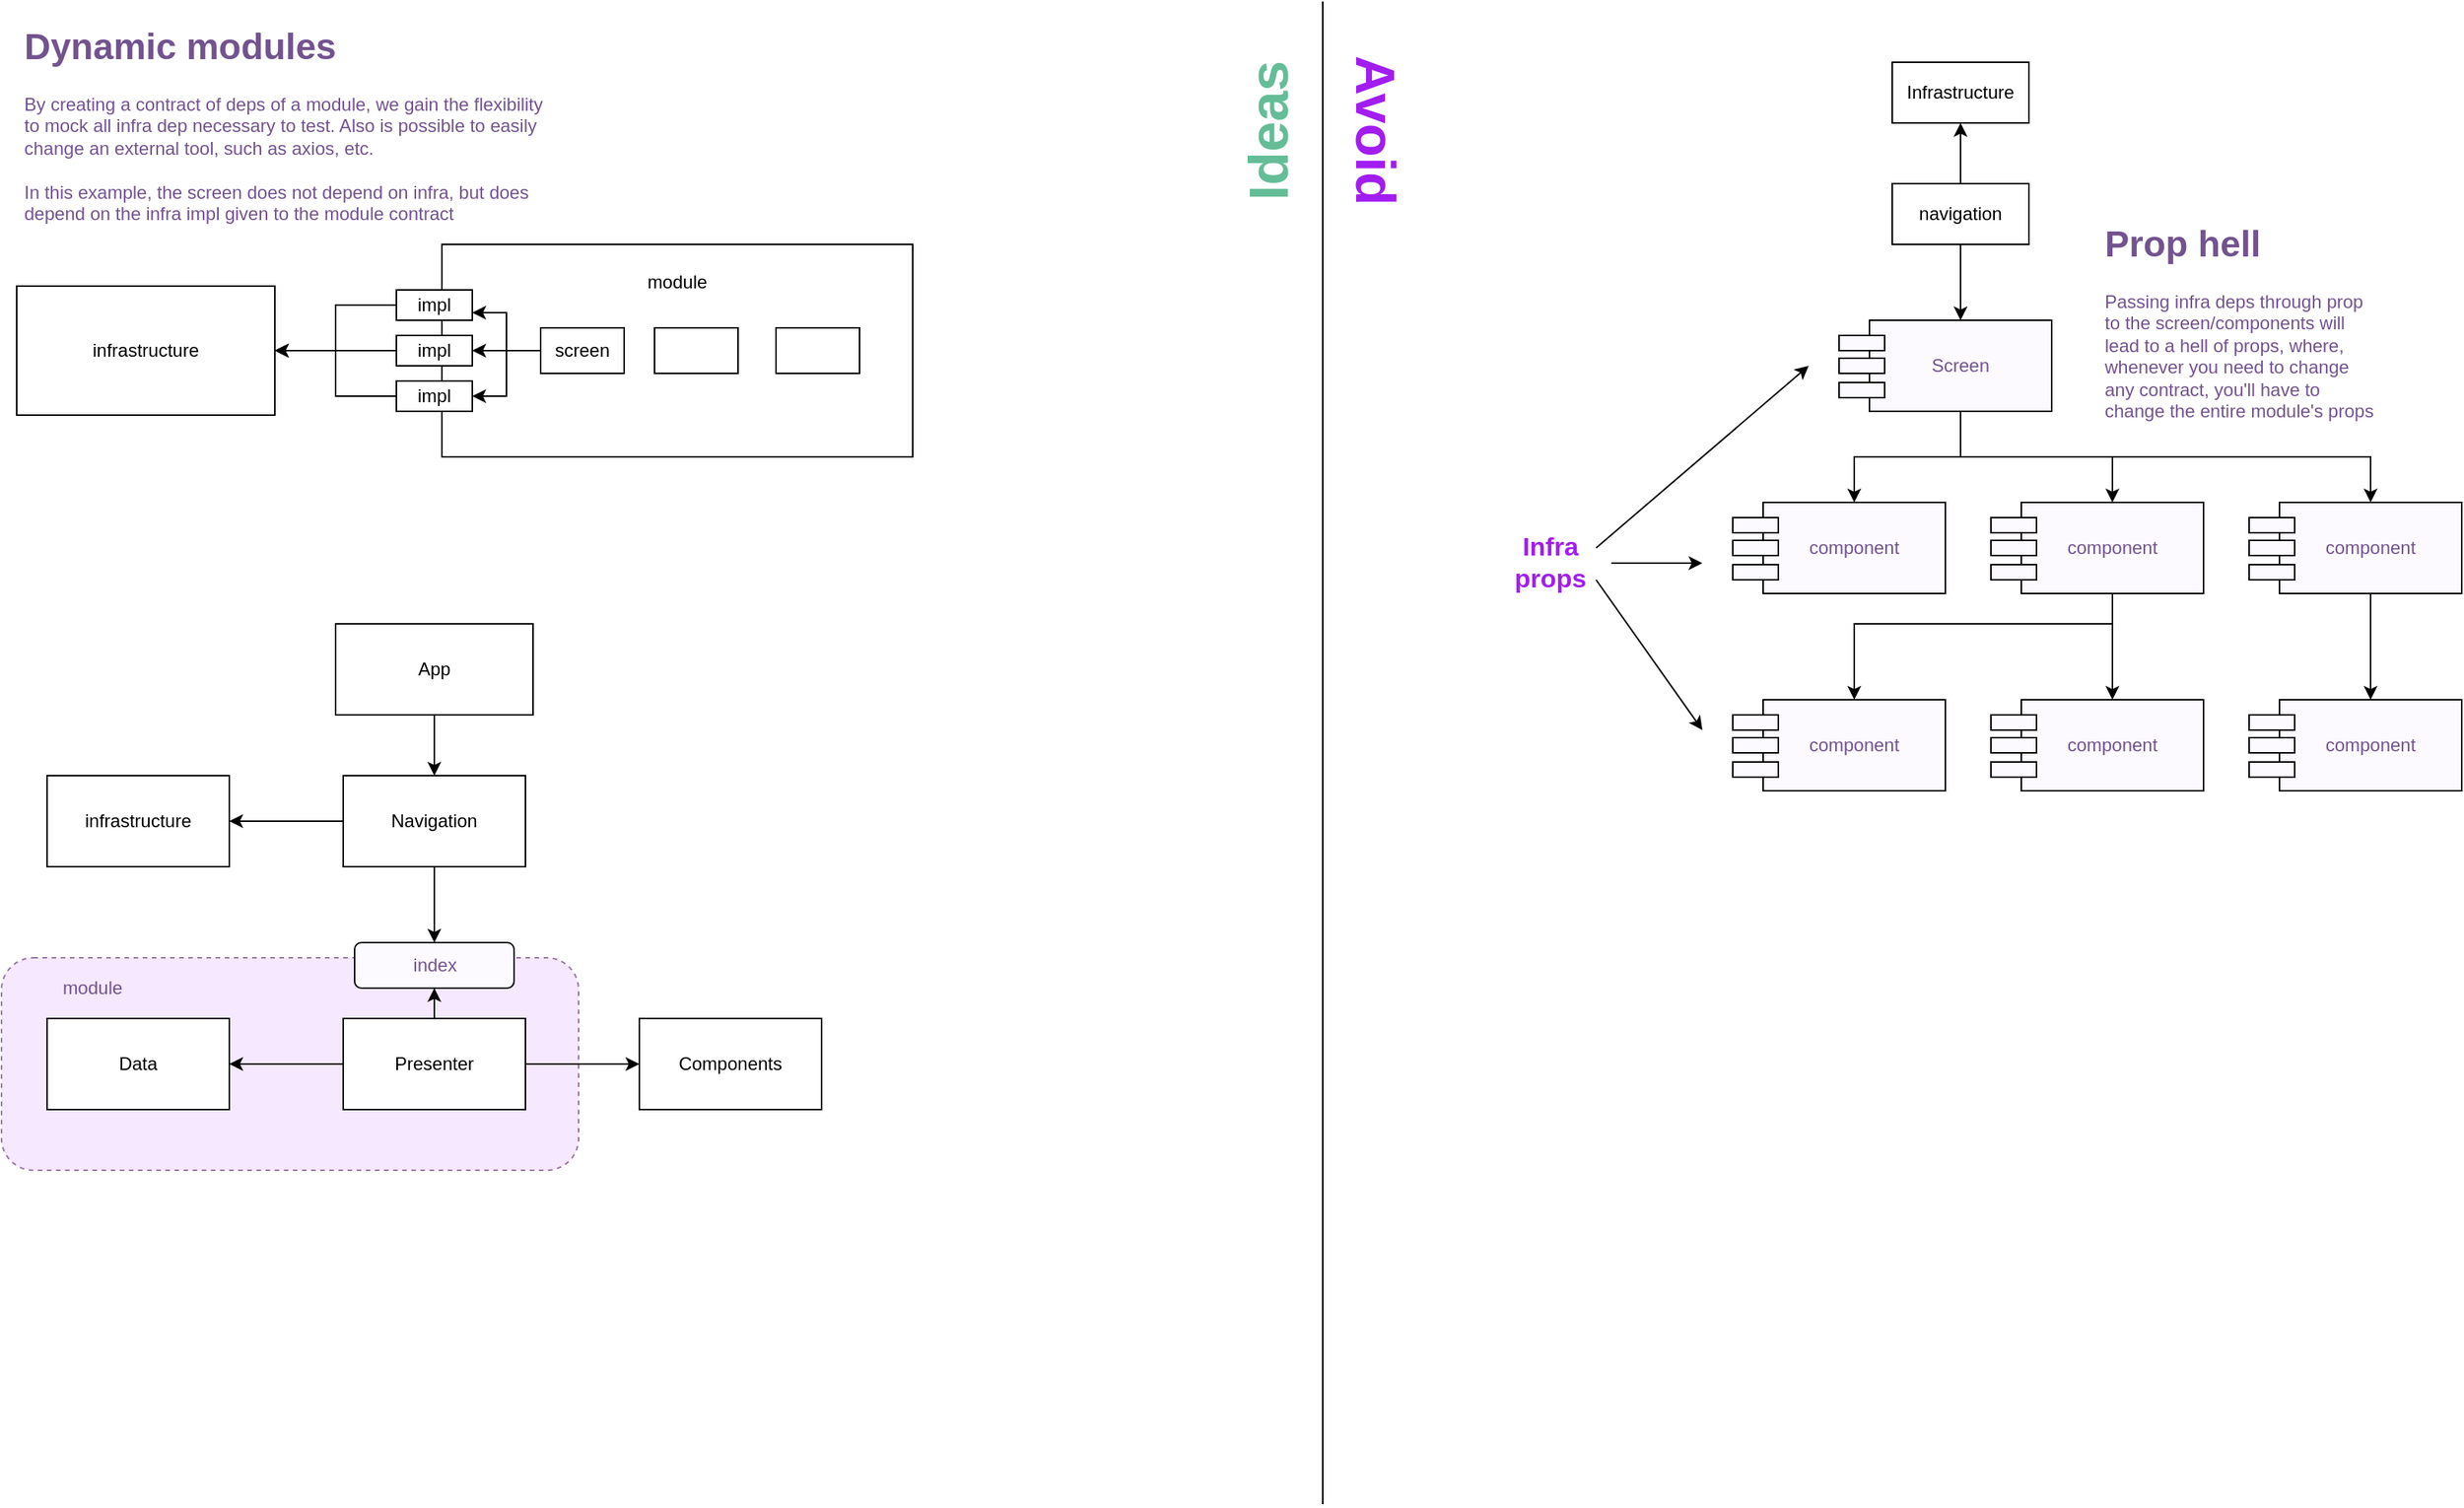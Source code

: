 <mxfile version="20.0.1" type="github"><diagram id="ppiWDXTqYRqQ_bQpaKS8" name="Page-1"><mxGraphModel dx="2585" dy="1385" grid="1" gridSize="10" guides="1" tooltips="1" connect="1" arrows="1" fold="1" page="1" pageScale="1" pageWidth="850" pageHeight="1100" math="0" shadow="0"><root><mxCell id="0"/><mxCell id="1" parent="0"/><mxCell id="yTvsfo2pNaLBSZy_bZnS-36" value="" style="rounded=1;whiteSpace=wrap;html=1;fillColor=#F5E8FF;dashed=1;strokeColor=#9673a6;" parent="1" vertex="1"><mxGeometry x="200" y="660" width="380" height="140" as="geometry"/></mxCell><mxCell id="yTvsfo2pNaLBSZy_bZnS-1" value="Data" style="rounded=0;whiteSpace=wrap;html=1;" parent="1" vertex="1"><mxGeometry x="230" y="700" width="120" height="60" as="geometry"/></mxCell><mxCell id="yTvsfo2pNaLBSZy_bZnS-9" style="edgeStyle=orthogonalEdgeStyle;rounded=0;orthogonalLoop=1;jettySize=auto;html=1;entryX=1;entryY=0.5;entryDx=0;entryDy=0;" parent="1" source="yTvsfo2pNaLBSZy_bZnS-4" target="yTvsfo2pNaLBSZy_bZnS-8" edge="1"><mxGeometry relative="1" as="geometry"/></mxCell><mxCell id="yTvsfo2pNaLBSZy_bZnS-41" style="edgeStyle=orthogonalEdgeStyle;rounded=0;orthogonalLoop=1;jettySize=auto;html=1;entryX=0.5;entryY=0;entryDx=0;entryDy=0;fontColor=#73538F;" parent="1" source="yTvsfo2pNaLBSZy_bZnS-4" target="yTvsfo2pNaLBSZy_bZnS-39" edge="1"><mxGeometry relative="1" as="geometry"/></mxCell><mxCell id="yTvsfo2pNaLBSZy_bZnS-4" value="Navigation" style="rounded=0;whiteSpace=wrap;html=1;" parent="1" vertex="1"><mxGeometry x="425" y="540" width="120" height="60" as="geometry"/></mxCell><mxCell id="yTvsfo2pNaLBSZy_bZnS-6" value="Components" style="rounded=0;whiteSpace=wrap;html=1;" parent="1" vertex="1"><mxGeometry x="620" y="700" width="120" height="60" as="geometry"/></mxCell><mxCell id="yTvsfo2pNaLBSZy_bZnS-8" value="infrastructure" style="rounded=0;whiteSpace=wrap;html=1;" parent="1" vertex="1"><mxGeometry x="230" y="540" width="120" height="60" as="geometry"/></mxCell><mxCell id="yTvsfo2pNaLBSZy_bZnS-15" style="edgeStyle=orthogonalEdgeStyle;rounded=0;orthogonalLoop=1;jettySize=auto;html=1;entryX=0;entryY=0.5;entryDx=0;entryDy=0;" parent="1" source="yTvsfo2pNaLBSZy_bZnS-10" target="yTvsfo2pNaLBSZy_bZnS-6" edge="1"><mxGeometry relative="1" as="geometry"/></mxCell><mxCell id="yTvsfo2pNaLBSZy_bZnS-16" style="edgeStyle=orthogonalEdgeStyle;rounded=0;orthogonalLoop=1;jettySize=auto;html=1;entryX=1;entryY=0.5;entryDx=0;entryDy=0;" parent="1" source="yTvsfo2pNaLBSZy_bZnS-10" target="yTvsfo2pNaLBSZy_bZnS-1" edge="1"><mxGeometry relative="1" as="geometry"/></mxCell><mxCell id="yTvsfo2pNaLBSZy_bZnS-40" style="edgeStyle=orthogonalEdgeStyle;rounded=0;orthogonalLoop=1;jettySize=auto;html=1;entryX=0.5;entryY=1;entryDx=0;entryDy=0;fontColor=#73538F;" parent="1" source="yTvsfo2pNaLBSZy_bZnS-10" target="yTvsfo2pNaLBSZy_bZnS-39" edge="1"><mxGeometry relative="1" as="geometry"/></mxCell><mxCell id="yTvsfo2pNaLBSZy_bZnS-10" value="Presenter" style="rounded=0;whiteSpace=wrap;html=1;" parent="1" vertex="1"><mxGeometry x="425" y="700" width="120" height="60" as="geometry"/></mxCell><mxCell id="yTvsfo2pNaLBSZy_bZnS-17" value="" style="rounded=0;whiteSpace=wrap;html=1;" parent="1" vertex="1"><mxGeometry x="490" y="190" width="310" height="140" as="geometry"/></mxCell><mxCell id="yTvsfo2pNaLBSZy_bZnS-29" style="edgeStyle=orthogonalEdgeStyle;rounded=0;orthogonalLoop=1;jettySize=auto;html=1;" parent="1" source="yTvsfo2pNaLBSZy_bZnS-18" target="yTvsfo2pNaLBSZy_bZnS-22" edge="1"><mxGeometry relative="1" as="geometry"/></mxCell><mxCell id="yTvsfo2pNaLBSZy_bZnS-30" style="edgeStyle=orthogonalEdgeStyle;rounded=0;orthogonalLoop=1;jettySize=auto;html=1;entryX=1;entryY=0.75;entryDx=0;entryDy=0;" parent="1" source="yTvsfo2pNaLBSZy_bZnS-18" target="yTvsfo2pNaLBSZy_bZnS-21" edge="1"><mxGeometry relative="1" as="geometry"/></mxCell><mxCell id="yTvsfo2pNaLBSZy_bZnS-31" style="edgeStyle=orthogonalEdgeStyle;rounded=0;orthogonalLoop=1;jettySize=auto;html=1;entryX=1;entryY=0.5;entryDx=0;entryDy=0;" parent="1" source="yTvsfo2pNaLBSZy_bZnS-18" target="yTvsfo2pNaLBSZy_bZnS-23" edge="1"><mxGeometry relative="1" as="geometry"/></mxCell><mxCell id="yTvsfo2pNaLBSZy_bZnS-18" value="screen" style="rounded=0;whiteSpace=wrap;html=1;" parent="1" vertex="1"><mxGeometry x="555" y="245" width="55" height="30" as="geometry"/></mxCell><mxCell id="yTvsfo2pNaLBSZy_bZnS-19" value="" style="rounded=0;whiteSpace=wrap;html=1;" parent="1" vertex="1"><mxGeometry x="630" y="245" width="55" height="30" as="geometry"/></mxCell><mxCell id="yTvsfo2pNaLBSZy_bZnS-20" value="" style="rounded=0;whiteSpace=wrap;html=1;" parent="1" vertex="1"><mxGeometry x="710" y="245" width="55" height="30" as="geometry"/></mxCell><mxCell id="yTvsfo2pNaLBSZy_bZnS-27" style="edgeStyle=orthogonalEdgeStyle;rounded=0;orthogonalLoop=1;jettySize=auto;html=1;" parent="1" source="yTvsfo2pNaLBSZy_bZnS-21" target="yTvsfo2pNaLBSZy_bZnS-25" edge="1"><mxGeometry relative="1" as="geometry"/></mxCell><mxCell id="yTvsfo2pNaLBSZy_bZnS-21" value="impl" style="rounded=0;whiteSpace=wrap;html=1;" parent="1" vertex="1"><mxGeometry x="460" y="220" width="50" height="20" as="geometry"/></mxCell><mxCell id="yTvsfo2pNaLBSZy_bZnS-26" style="edgeStyle=orthogonalEdgeStyle;rounded=0;orthogonalLoop=1;jettySize=auto;html=1;entryX=1;entryY=0.5;entryDx=0;entryDy=0;" parent="1" source="yTvsfo2pNaLBSZy_bZnS-22" target="yTvsfo2pNaLBSZy_bZnS-25" edge="1"><mxGeometry relative="1" as="geometry"/></mxCell><mxCell id="yTvsfo2pNaLBSZy_bZnS-22" value="impl" style="rounded=0;whiteSpace=wrap;html=1;" parent="1" vertex="1"><mxGeometry x="460" y="250" width="50" height="20" as="geometry"/></mxCell><mxCell id="yTvsfo2pNaLBSZy_bZnS-28" style="edgeStyle=orthogonalEdgeStyle;rounded=0;orthogonalLoop=1;jettySize=auto;html=1;" parent="1" source="yTvsfo2pNaLBSZy_bZnS-23" target="yTvsfo2pNaLBSZy_bZnS-25" edge="1"><mxGeometry relative="1" as="geometry"/></mxCell><mxCell id="yTvsfo2pNaLBSZy_bZnS-23" value="impl" style="rounded=0;whiteSpace=wrap;html=1;" parent="1" vertex="1"><mxGeometry x="460" y="280" width="50" height="20" as="geometry"/></mxCell><mxCell id="yTvsfo2pNaLBSZy_bZnS-25" value="infrastructure" style="rounded=0;whiteSpace=wrap;html=1;" parent="1" vertex="1"><mxGeometry x="210" y="217.5" width="170" height="85" as="geometry"/></mxCell><mxCell id="yTvsfo2pNaLBSZy_bZnS-32" value="module" style="text;html=1;strokeColor=none;fillColor=none;align=center;verticalAlign=middle;whiteSpace=wrap;rounded=0;" parent="1" vertex="1"><mxGeometry x="615" y="200" width="60" height="30" as="geometry"/></mxCell><mxCell id="yTvsfo2pNaLBSZy_bZnS-34" style="edgeStyle=orthogonalEdgeStyle;rounded=0;orthogonalLoop=1;jettySize=auto;html=1;entryX=0.5;entryY=0;entryDx=0;entryDy=0;" parent="1" source="yTvsfo2pNaLBSZy_bZnS-33" target="yTvsfo2pNaLBSZy_bZnS-4" edge="1"><mxGeometry relative="1" as="geometry"/></mxCell><mxCell id="yTvsfo2pNaLBSZy_bZnS-33" value="App" style="rounded=0;whiteSpace=wrap;html=1;" parent="1" vertex="1"><mxGeometry x="420" y="440" width="130" height="60" as="geometry"/></mxCell><mxCell id="yTvsfo2pNaLBSZy_bZnS-38" value="module" style="text;html=1;strokeColor=none;fillColor=none;align=center;verticalAlign=middle;whiteSpace=wrap;rounded=0;dashed=1;fontColor=#73538F;" parent="1" vertex="1"><mxGeometry x="230" y="665" width="60" height="30" as="geometry"/></mxCell><mxCell id="yTvsfo2pNaLBSZy_bZnS-39" value="index" style="rounded=1;whiteSpace=wrap;html=1;fontColor=#73538F;strokeColor=default;fillColor=#FCFAFF;" parent="1" vertex="1"><mxGeometry x="432.5" y="650" width="105" height="30" as="geometry"/></mxCell><mxCell id="g2avHEa7kVqgrSLb_vn1-1" value="&lt;h1&gt;Dynamic modules&lt;/h1&gt;&lt;p&gt;By creating a contract of deps of a module, we gain the flexibility to mock all infra dep necessary to test. Also is possible to easily change an external tool, such as axios, etc.&lt;br&gt;&lt;br&gt;In this example, the screen does not depend on infra, but does depend on the infra impl given to the module contract&lt;/p&gt;" style="text;html=1;strokeColor=none;fillColor=none;spacing=5;spacingTop=-20;whiteSpace=wrap;overflow=hidden;rounded=0;fontColor=#73538F;" vertex="1" parent="1"><mxGeometry x="210" y="40" width="350" height="140" as="geometry"/></mxCell><mxCell id="g2avHEa7kVqgrSLb_vn1-4" value="" style="group" vertex="1" connectable="0" parent="1"><mxGeometry x="1190" y="70" width="630" height="480" as="geometry"/></mxCell><mxCell id="yTvsfo2pNaLBSZy_bZnS-42" value="Screen" style="rounded=0;whiteSpace=wrap;html=1;fontColor=#73538F;strokeColor=default;fillColor=#FCFAFF;" parent="g2avHEa7kVqgrSLb_vn1-4" vertex="1"><mxGeometry x="240" y="170" width="120" height="60" as="geometry"/></mxCell><mxCell id="yTvsfo2pNaLBSZy_bZnS-43" value="" style="rounded=0;whiteSpace=wrap;html=1;fontColor=#73538F;strokeColor=default;fillColor=#FCFAFF;" parent="g2avHEa7kVqgrSLb_vn1-4" vertex="1"><mxGeometry x="220" y="180" width="30" height="10" as="geometry"/></mxCell><mxCell id="yTvsfo2pNaLBSZy_bZnS-44" value="" style="rounded=0;whiteSpace=wrap;html=1;fontColor=#73538F;strokeColor=default;fillColor=#FCFAFF;" parent="g2avHEa7kVqgrSLb_vn1-4" vertex="1"><mxGeometry x="220" y="195" width="30" height="10" as="geometry"/></mxCell><mxCell id="yTvsfo2pNaLBSZy_bZnS-45" value="" style="rounded=0;whiteSpace=wrap;html=1;fontColor=#73538F;strokeColor=default;fillColor=#FCFAFF;" parent="g2avHEa7kVqgrSLb_vn1-4" vertex="1"><mxGeometry x="220" y="211" width="30" height="10" as="geometry"/></mxCell><mxCell id="yTvsfo2pNaLBSZy_bZnS-50" value="component" style="rounded=0;whiteSpace=wrap;html=1;fontColor=#73538F;strokeColor=default;fillColor=#FCFAFF;" parent="g2avHEa7kVqgrSLb_vn1-4" vertex="1"><mxGeometry x="170" y="290" width="120" height="60" as="geometry"/></mxCell><mxCell id="yTvsfo2pNaLBSZy_bZnS-74" style="edgeStyle=orthogonalEdgeStyle;rounded=0;orthogonalLoop=1;jettySize=auto;html=1;entryX=0.5;entryY=0;entryDx=0;entryDy=0;fontColor=#73538F;" parent="g2avHEa7kVqgrSLb_vn1-4" source="yTvsfo2pNaLBSZy_bZnS-42" target="yTvsfo2pNaLBSZy_bZnS-50" edge="1"><mxGeometry relative="1" as="geometry"/></mxCell><mxCell id="yTvsfo2pNaLBSZy_bZnS-51" value="" style="rounded=0;whiteSpace=wrap;html=1;fontColor=#73538F;strokeColor=default;fillColor=#FCFAFF;" parent="g2avHEa7kVqgrSLb_vn1-4" vertex="1"><mxGeometry x="150" y="300" width="30" height="10" as="geometry"/></mxCell><mxCell id="yTvsfo2pNaLBSZy_bZnS-52" value="" style="rounded=0;whiteSpace=wrap;html=1;fontColor=#73538F;strokeColor=default;fillColor=#FCFAFF;" parent="g2avHEa7kVqgrSLb_vn1-4" vertex="1"><mxGeometry x="150" y="315" width="30" height="10" as="geometry"/></mxCell><mxCell id="yTvsfo2pNaLBSZy_bZnS-53" value="" style="rounded=0;whiteSpace=wrap;html=1;fontColor=#73538F;strokeColor=default;fillColor=#FCFAFF;" parent="g2avHEa7kVqgrSLb_vn1-4" vertex="1"><mxGeometry x="150" y="331" width="30" height="10" as="geometry"/></mxCell><mxCell id="yTvsfo2pNaLBSZy_bZnS-54" value="component" style="rounded=0;whiteSpace=wrap;html=1;fontColor=#73538F;strokeColor=default;fillColor=#FCFAFF;" parent="g2avHEa7kVqgrSLb_vn1-4" vertex="1"><mxGeometry x="340" y="290" width="120" height="60" as="geometry"/></mxCell><mxCell id="yTvsfo2pNaLBSZy_bZnS-75" style="edgeStyle=orthogonalEdgeStyle;rounded=0;orthogonalLoop=1;jettySize=auto;html=1;fontColor=#73538F;" parent="g2avHEa7kVqgrSLb_vn1-4" source="yTvsfo2pNaLBSZy_bZnS-42" target="yTvsfo2pNaLBSZy_bZnS-54" edge="1"><mxGeometry relative="1" as="geometry"><Array as="points"><mxPoint x="300" y="260"/><mxPoint x="400" y="260"/></Array></mxGeometry></mxCell><mxCell id="yTvsfo2pNaLBSZy_bZnS-55" value="" style="rounded=0;whiteSpace=wrap;html=1;fontColor=#73538F;strokeColor=default;fillColor=#FCFAFF;" parent="g2avHEa7kVqgrSLb_vn1-4" vertex="1"><mxGeometry x="320" y="300" width="30" height="10" as="geometry"/></mxCell><mxCell id="yTvsfo2pNaLBSZy_bZnS-56" value="" style="rounded=0;whiteSpace=wrap;html=1;fontColor=#73538F;strokeColor=default;fillColor=#FCFAFF;" parent="g2avHEa7kVqgrSLb_vn1-4" vertex="1"><mxGeometry x="320" y="315" width="30" height="10" as="geometry"/></mxCell><mxCell id="yTvsfo2pNaLBSZy_bZnS-57" value="" style="rounded=0;whiteSpace=wrap;html=1;fontColor=#73538F;strokeColor=default;fillColor=#FCFAFF;" parent="g2avHEa7kVqgrSLb_vn1-4" vertex="1"><mxGeometry x="320" y="331" width="30" height="10" as="geometry"/></mxCell><mxCell id="yTvsfo2pNaLBSZy_bZnS-58" value="component" style="rounded=0;whiteSpace=wrap;html=1;fontColor=#73538F;strokeColor=default;fillColor=#FCFAFF;" parent="g2avHEa7kVqgrSLb_vn1-4" vertex="1"><mxGeometry x="510" y="290" width="120" height="60" as="geometry"/></mxCell><mxCell id="yTvsfo2pNaLBSZy_bZnS-76" style="edgeStyle=orthogonalEdgeStyle;rounded=0;orthogonalLoop=1;jettySize=auto;html=1;entryX=0.5;entryY=0;entryDx=0;entryDy=0;fontColor=#73538F;" parent="g2avHEa7kVqgrSLb_vn1-4" source="yTvsfo2pNaLBSZy_bZnS-42" target="yTvsfo2pNaLBSZy_bZnS-58" edge="1"><mxGeometry relative="1" as="geometry"><Array as="points"><mxPoint x="300" y="260"/><mxPoint x="570" y="260"/></Array></mxGeometry></mxCell><mxCell id="yTvsfo2pNaLBSZy_bZnS-59" value="" style="rounded=0;whiteSpace=wrap;html=1;fontColor=#73538F;strokeColor=default;fillColor=#FCFAFF;" parent="g2avHEa7kVqgrSLb_vn1-4" vertex="1"><mxGeometry x="490" y="300" width="30" height="10" as="geometry"/></mxCell><mxCell id="yTvsfo2pNaLBSZy_bZnS-60" value="" style="rounded=0;whiteSpace=wrap;html=1;fontColor=#73538F;strokeColor=default;fillColor=#FCFAFF;" parent="g2avHEa7kVqgrSLb_vn1-4" vertex="1"><mxGeometry x="490" y="315" width="30" height="10" as="geometry"/></mxCell><mxCell id="yTvsfo2pNaLBSZy_bZnS-61" value="" style="rounded=0;whiteSpace=wrap;html=1;fontColor=#73538F;strokeColor=default;fillColor=#FCFAFF;" parent="g2avHEa7kVqgrSLb_vn1-4" vertex="1"><mxGeometry x="490" y="331" width="30" height="10" as="geometry"/></mxCell><mxCell id="yTvsfo2pNaLBSZy_bZnS-62" value="component" style="rounded=0;whiteSpace=wrap;html=1;fontColor=#73538F;strokeColor=default;fillColor=#FCFAFF;" parent="g2avHEa7kVqgrSLb_vn1-4" vertex="1"><mxGeometry x="170" y="420" width="120" height="60" as="geometry"/></mxCell><mxCell id="yTvsfo2pNaLBSZy_bZnS-77" style="edgeStyle=orthogonalEdgeStyle;rounded=0;orthogonalLoop=1;jettySize=auto;html=1;entryX=0.5;entryY=0;entryDx=0;entryDy=0;fontColor=#73538F;" parent="g2avHEa7kVqgrSLb_vn1-4" source="yTvsfo2pNaLBSZy_bZnS-54" target="yTvsfo2pNaLBSZy_bZnS-62" edge="1"><mxGeometry relative="1" as="geometry"><Array as="points"><mxPoint x="400" y="370"/><mxPoint x="230" y="370"/></Array></mxGeometry></mxCell><mxCell id="yTvsfo2pNaLBSZy_bZnS-63" value="" style="rounded=0;whiteSpace=wrap;html=1;fontColor=#73538F;strokeColor=default;fillColor=#FCFAFF;" parent="g2avHEa7kVqgrSLb_vn1-4" vertex="1"><mxGeometry x="150" y="430" width="30" height="10" as="geometry"/></mxCell><mxCell id="yTvsfo2pNaLBSZy_bZnS-64" value="" style="rounded=0;whiteSpace=wrap;html=1;fontColor=#73538F;strokeColor=default;fillColor=#FCFAFF;" parent="g2avHEa7kVqgrSLb_vn1-4" vertex="1"><mxGeometry x="150" y="445" width="30" height="10" as="geometry"/></mxCell><mxCell id="yTvsfo2pNaLBSZy_bZnS-65" value="" style="rounded=0;whiteSpace=wrap;html=1;fontColor=#73538F;strokeColor=default;fillColor=#FCFAFF;" parent="g2avHEa7kVqgrSLb_vn1-4" vertex="1"><mxGeometry x="150" y="461" width="30" height="10" as="geometry"/></mxCell><mxCell id="yTvsfo2pNaLBSZy_bZnS-66" value="component" style="rounded=0;whiteSpace=wrap;html=1;fontColor=#73538F;strokeColor=default;fillColor=#FCFAFF;" parent="g2avHEa7kVqgrSLb_vn1-4" vertex="1"><mxGeometry x="340" y="420" width="120" height="60" as="geometry"/></mxCell><mxCell id="yTvsfo2pNaLBSZy_bZnS-78" style="edgeStyle=orthogonalEdgeStyle;rounded=0;orthogonalLoop=1;jettySize=auto;html=1;entryX=0.5;entryY=0;entryDx=0;entryDy=0;fontColor=#73538F;" parent="g2avHEa7kVqgrSLb_vn1-4" source="yTvsfo2pNaLBSZy_bZnS-54" target="yTvsfo2pNaLBSZy_bZnS-66" edge="1"><mxGeometry relative="1" as="geometry"/></mxCell><mxCell id="yTvsfo2pNaLBSZy_bZnS-67" value="" style="rounded=0;whiteSpace=wrap;html=1;fontColor=#73538F;strokeColor=default;fillColor=#FCFAFF;" parent="g2avHEa7kVqgrSLb_vn1-4" vertex="1"><mxGeometry x="320" y="430" width="30" height="10" as="geometry"/></mxCell><mxCell id="yTvsfo2pNaLBSZy_bZnS-68" value="" style="rounded=0;whiteSpace=wrap;html=1;fontColor=#73538F;strokeColor=default;fillColor=#FCFAFF;" parent="g2avHEa7kVqgrSLb_vn1-4" vertex="1"><mxGeometry x="320" y="445" width="30" height="10" as="geometry"/></mxCell><mxCell id="yTvsfo2pNaLBSZy_bZnS-69" value="" style="rounded=0;whiteSpace=wrap;html=1;fontColor=#73538F;strokeColor=default;fillColor=#FCFAFF;" parent="g2avHEa7kVqgrSLb_vn1-4" vertex="1"><mxGeometry x="320" y="461" width="30" height="10" as="geometry"/></mxCell><mxCell id="yTvsfo2pNaLBSZy_bZnS-70" value="component" style="rounded=0;whiteSpace=wrap;html=1;fontColor=#73538F;strokeColor=default;fillColor=#FCFAFF;" parent="g2avHEa7kVqgrSLb_vn1-4" vertex="1"><mxGeometry x="510" y="420" width="120" height="60" as="geometry"/></mxCell><mxCell id="yTvsfo2pNaLBSZy_bZnS-80" style="edgeStyle=orthogonalEdgeStyle;rounded=0;orthogonalLoop=1;jettySize=auto;html=1;entryX=0.5;entryY=0;entryDx=0;entryDy=0;fontColor=#73538F;" parent="g2avHEa7kVqgrSLb_vn1-4" source="yTvsfo2pNaLBSZy_bZnS-58" target="yTvsfo2pNaLBSZy_bZnS-70" edge="1"><mxGeometry relative="1" as="geometry"/></mxCell><mxCell id="yTvsfo2pNaLBSZy_bZnS-71" value="" style="rounded=0;whiteSpace=wrap;html=1;fontColor=#73538F;strokeColor=default;fillColor=#FCFAFF;" parent="g2avHEa7kVqgrSLb_vn1-4" vertex="1"><mxGeometry x="490" y="430" width="30" height="10" as="geometry"/></mxCell><mxCell id="yTvsfo2pNaLBSZy_bZnS-72" value="" style="rounded=0;whiteSpace=wrap;html=1;fontColor=#73538F;strokeColor=default;fillColor=#FCFAFF;" parent="g2avHEa7kVqgrSLb_vn1-4" vertex="1"><mxGeometry x="490" y="445" width="30" height="10" as="geometry"/></mxCell><mxCell id="yTvsfo2pNaLBSZy_bZnS-73" value="" style="rounded=0;whiteSpace=wrap;html=1;fontColor=#73538F;strokeColor=default;fillColor=#FCFAFF;" parent="g2avHEa7kVqgrSLb_vn1-4" vertex="1"><mxGeometry x="490" y="461" width="30" height="10" as="geometry"/></mxCell><mxCell id="yTvsfo2pNaLBSZy_bZnS-82" value="&lt;h1&gt;Prop hell&lt;/h1&gt;&lt;p&gt;Passing infra deps through prop to the screen/components will lead to a hell of props, where, whenever you need to change any contract, you'll have to change the entire module's props&lt;/p&gt;" style="text;html=1;strokeColor=none;fillColor=none;spacing=5;spacingTop=-20;whiteSpace=wrap;overflow=hidden;rounded=0;fontColor=#73538F;" parent="g2avHEa7kVqgrSLb_vn1-4" vertex="1"><mxGeometry x="390" y="100" width="190" height="140" as="geometry"/></mxCell><mxCell id="yTvsfo2pNaLBSZy_bZnS-84" value="" style="endArrow=classic;html=1;rounded=0;fontColor=#73538F;" parent="g2avHEa7kVqgrSLb_vn1-4" edge="1"><mxGeometry width="50" height="50" relative="1" as="geometry"><mxPoint x="60" y="320" as="sourcePoint"/><mxPoint x="200" y="200" as="targetPoint"/></mxGeometry></mxCell><mxCell id="yTvsfo2pNaLBSZy_bZnS-85" value="" style="endArrow=classic;html=1;rounded=0;fontColor=#73538F;" parent="g2avHEa7kVqgrSLb_vn1-4" edge="1"><mxGeometry width="50" height="50" relative="1" as="geometry"><mxPoint x="70" y="330" as="sourcePoint"/><mxPoint x="130" y="330" as="targetPoint"/></mxGeometry></mxCell><mxCell id="yTvsfo2pNaLBSZy_bZnS-86" value="" style="endArrow=classic;html=1;rounded=0;fontColor=#73538F;" parent="g2avHEa7kVqgrSLb_vn1-4" edge="1"><mxGeometry width="50" height="50" relative="1" as="geometry"><mxPoint x="60" y="341" as="sourcePoint"/><mxPoint x="130" y="440" as="targetPoint"/></mxGeometry></mxCell><mxCell id="yTvsfo2pNaLBSZy_bZnS-87" value="&lt;font style=&quot;font-size: 17px;&quot;&gt;&lt;b&gt;Infra props&lt;/b&gt;&lt;/font&gt;" style="text;html=1;strokeColor=none;fillColor=none;align=center;verticalAlign=middle;whiteSpace=wrap;rounded=0;fontColor=#A21DF0;labelBackgroundColor=none;" parent="g2avHEa7kVqgrSLb_vn1-4" vertex="1"><mxGeometry y="315" width="60" height="30" as="geometry"/></mxCell><mxCell id="yTvsfo2pNaLBSZy_bZnS-88" value="Infrastructure" style="rounded=0;whiteSpace=wrap;html=1;" parent="g2avHEa7kVqgrSLb_vn1-4" vertex="1"><mxGeometry x="255" width="90" height="40" as="geometry"/></mxCell><mxCell id="yTvsfo2pNaLBSZy_bZnS-92" style="edgeStyle=orthogonalEdgeStyle;rounded=0;orthogonalLoop=1;jettySize=auto;html=1;entryX=0.5;entryY=1;entryDx=0;entryDy=0;fontSize=17;fontColor=#A21DF0;" parent="g2avHEa7kVqgrSLb_vn1-4" source="yTvsfo2pNaLBSZy_bZnS-91" target="yTvsfo2pNaLBSZy_bZnS-88" edge="1"><mxGeometry relative="1" as="geometry"/></mxCell><mxCell id="yTvsfo2pNaLBSZy_bZnS-93" style="edgeStyle=orthogonalEdgeStyle;rounded=0;orthogonalLoop=1;jettySize=auto;html=1;entryX=0.5;entryY=0;entryDx=0;entryDy=0;fontSize=17;fontColor=#A21DF0;" parent="g2avHEa7kVqgrSLb_vn1-4" source="yTvsfo2pNaLBSZy_bZnS-91" target="yTvsfo2pNaLBSZy_bZnS-42" edge="1"><mxGeometry relative="1" as="geometry"/></mxCell><mxCell id="yTvsfo2pNaLBSZy_bZnS-91" value="navigation" style="rounded=0;whiteSpace=wrap;html=1;" parent="g2avHEa7kVqgrSLb_vn1-4" vertex="1"><mxGeometry x="255" y="80" width="90" height="40" as="geometry"/></mxCell><mxCell id="g2avHEa7kVqgrSLb_vn1-5" value="&lt;font style=&quot;font-size: 36px;&quot;&gt;&lt;b&gt;Avoid&lt;/b&gt;&lt;/font&gt;" style="text;html=1;strokeColor=none;fillColor=none;align=center;verticalAlign=middle;whiteSpace=wrap;rounded=0;labelBackgroundColor=none;fontSize=17;fontColor=#A21DF0;rotation=90;" vertex="1" parent="1"><mxGeometry x="1050" y="100" width="110" height="30" as="geometry"/></mxCell><mxCell id="g2avHEa7kVqgrSLb_vn1-6" value="" style="endArrow=none;html=1;rounded=0;fontSize=36;fontColor=#A21DF0;" edge="1" parent="1"><mxGeometry width="50" height="50" relative="1" as="geometry"><mxPoint x="1070" y="1020" as="sourcePoint"/><mxPoint x="1070" y="30" as="targetPoint"/></mxGeometry></mxCell><mxCell id="g2avHEa7kVqgrSLb_vn1-7" value="&lt;font color=&quot;#64bd96&quot; style=&quot;font-size: 36px;&quot;&gt;&lt;b style=&quot;&quot;&gt;Ideas&lt;/b&gt;&lt;/font&gt;" style="text;html=1;strokeColor=none;fillColor=none;align=center;verticalAlign=middle;whiteSpace=wrap;rounded=0;labelBackgroundColor=none;fontSize=17;fontColor=#A21DF0;rotation=-90;" vertex="1" parent="1"><mxGeometry x="979" y="100" width="110" height="30" as="geometry"/></mxCell></root></mxGraphModel></diagram></mxfile>